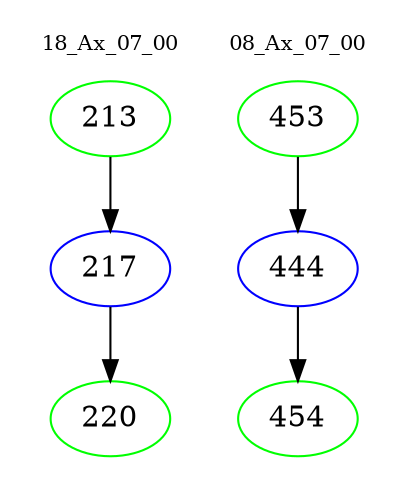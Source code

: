 digraph{
subgraph cluster_0 {
color = white
label = "18_Ax_07_00";
fontsize=10;
T0_213 [label="213", color="green"]
T0_213 -> T0_217 [color="black"]
T0_217 [label="217", color="blue"]
T0_217 -> T0_220 [color="black"]
T0_220 [label="220", color="green"]
}
subgraph cluster_1 {
color = white
label = "08_Ax_07_00";
fontsize=10;
T1_453 [label="453", color="green"]
T1_453 -> T1_444 [color="black"]
T1_444 [label="444", color="blue"]
T1_444 -> T1_454 [color="black"]
T1_454 [label="454", color="green"]
}
}
